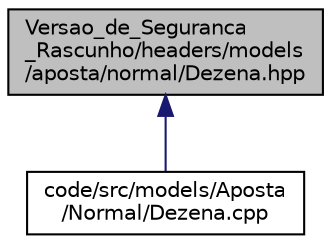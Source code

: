 digraph "Versao_de_Seguranca_Rascunho/headers/models/aposta/normal/Dezena.hpp"
{
 // LATEX_PDF_SIZE
  edge [fontname="Helvetica",fontsize="10",labelfontname="Helvetica",labelfontsize="10"];
  node [fontname="Helvetica",fontsize="10",shape=record];
  Node1 [label="Versao_de_Seguranca\l_Rascunho/headers/models\l/aposta/normal/Dezena.hpp",height=0.2,width=0.4,color="black", fillcolor="grey75", style="filled", fontcolor="black",tooltip=" "];
  Node1 -> Node2 [dir="back",color="midnightblue",fontsize="10",style="solid",fontname="Helvetica"];
  Node2 [label="code/src/models/Aposta\l/Normal/Dezena.cpp",height=0.2,width=0.4,color="black", fillcolor="white", style="filled",URL="$code_2src_2models_2Aposta_2Normal_2Dezena_8cpp.html",tooltip=" "];
}
